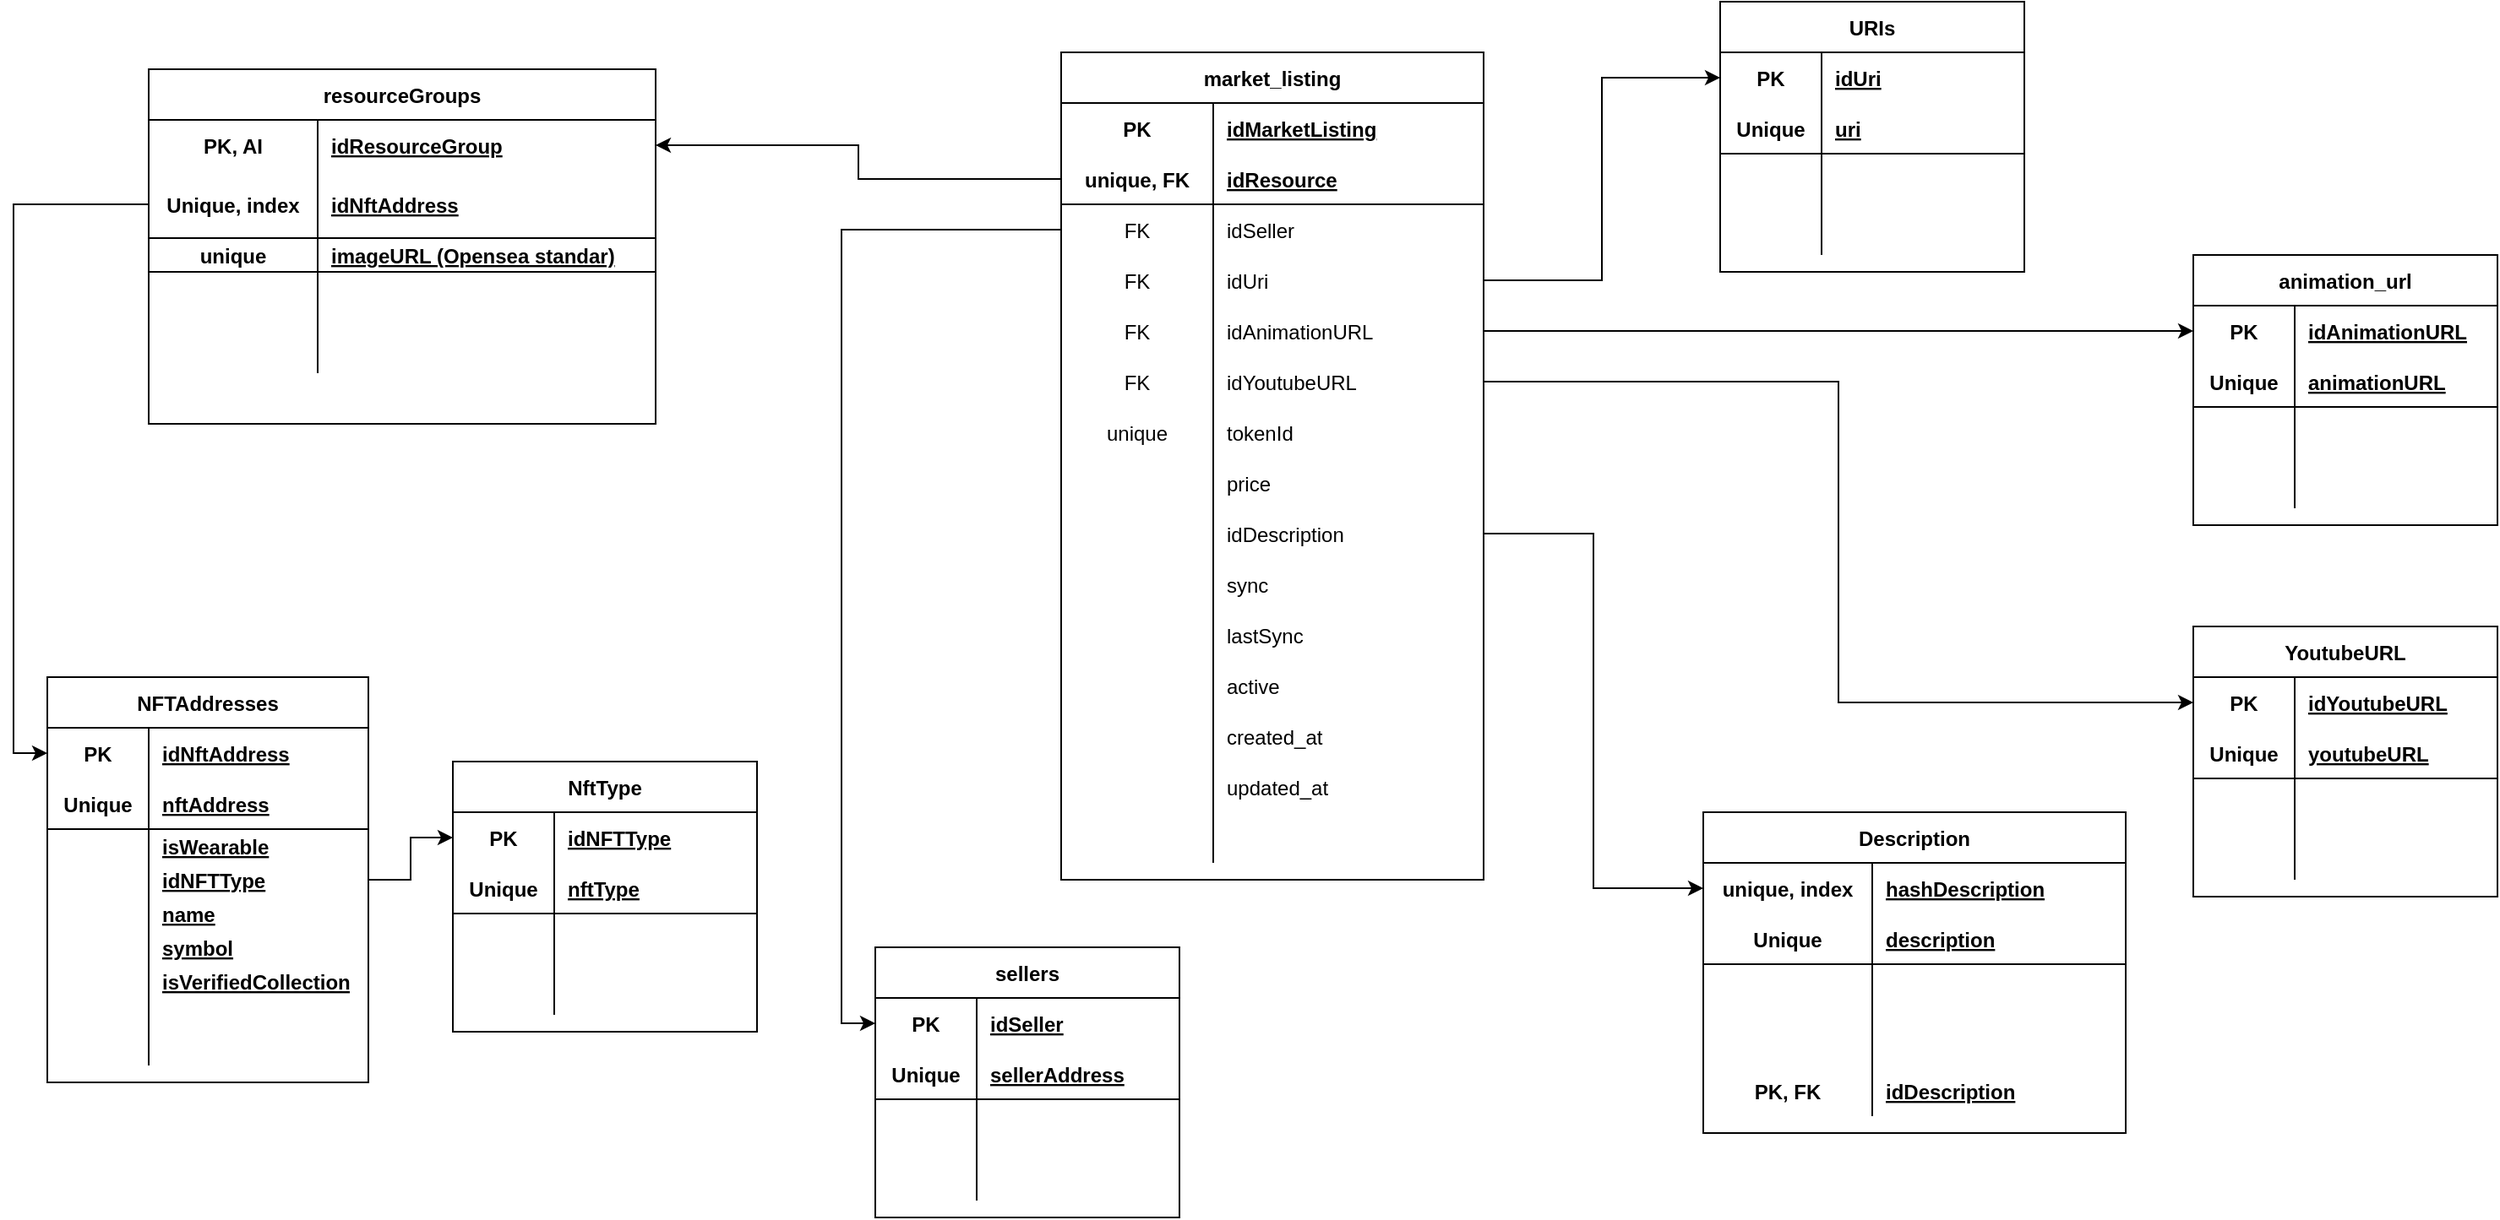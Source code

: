 <mxfile version="20.5.1" type="google"><diagram id="ZEPQtuTXjvPNLxePwJ56" name="Página-1"><mxGraphModel grid="1" page="1" gridSize="10" guides="1" tooltips="1" connect="1" arrows="1" fold="1" pageScale="1" pageWidth="850" pageHeight="1100" math="0" shadow="0"><root><mxCell id="0"/><mxCell id="1" parent="0"/><mxCell id="qHUwM_ANInPlZBCK5I0k-1" value="sellers" style="shape=table;startSize=30;container=1;collapsible=1;childLayout=tableLayout;fixedRows=1;rowLines=0;fontStyle=1;align=center;resizeLast=1;" vertex="1" parent="1"><mxGeometry x="140" y="510" width="180" height="160" as="geometry"/></mxCell><mxCell id="qHUwM_ANInPlZBCK5I0k-2" value="" style="shape=tableRow;horizontal=0;startSize=0;swimlaneHead=0;swimlaneBody=0;fillColor=none;collapsible=0;dropTarget=0;points=[[0,0.5],[1,0.5]];portConstraint=eastwest;top=0;left=0;right=0;bottom=0;" vertex="1" parent="qHUwM_ANInPlZBCK5I0k-1"><mxGeometry y="30" width="180" height="30" as="geometry"/></mxCell><mxCell id="qHUwM_ANInPlZBCK5I0k-3" value="PK" style="shape=partialRectangle;connectable=0;fillColor=none;top=0;left=0;bottom=0;right=0;fontStyle=1;overflow=hidden;" vertex="1" parent="qHUwM_ANInPlZBCK5I0k-2"><mxGeometry width="60" height="30" as="geometry"><mxRectangle width="60" height="30" as="alternateBounds"/></mxGeometry></mxCell><mxCell id="qHUwM_ANInPlZBCK5I0k-4" value="idSeller" style="shape=partialRectangle;connectable=0;fillColor=none;top=0;left=0;bottom=0;right=0;align=left;spacingLeft=6;fontStyle=5;overflow=hidden;" vertex="1" parent="qHUwM_ANInPlZBCK5I0k-2"><mxGeometry x="60" width="120" height="30" as="geometry"><mxRectangle width="120" height="30" as="alternateBounds"/></mxGeometry></mxCell><mxCell id="qHUwM_ANInPlZBCK5I0k-5" value="" style="shape=tableRow;horizontal=0;startSize=0;swimlaneHead=0;swimlaneBody=0;fillColor=none;collapsible=0;dropTarget=0;points=[[0,0.5],[1,0.5]];portConstraint=eastwest;top=0;left=0;right=0;bottom=1;" vertex="1" parent="qHUwM_ANInPlZBCK5I0k-1"><mxGeometry y="60" width="180" height="30" as="geometry"/></mxCell><mxCell id="qHUwM_ANInPlZBCK5I0k-6" value="Unique" style="shape=partialRectangle;connectable=0;fillColor=none;top=0;left=0;bottom=0;right=0;fontStyle=1;overflow=hidden;" vertex="1" parent="qHUwM_ANInPlZBCK5I0k-5"><mxGeometry width="60" height="30" as="geometry"><mxRectangle width="60" height="30" as="alternateBounds"/></mxGeometry></mxCell><mxCell id="qHUwM_ANInPlZBCK5I0k-7" value="sellerAddress" style="shape=partialRectangle;connectable=0;fillColor=none;top=0;left=0;bottom=0;right=0;align=left;spacingLeft=6;fontStyle=5;overflow=hidden;" vertex="1" parent="qHUwM_ANInPlZBCK5I0k-5"><mxGeometry x="60" width="120" height="30" as="geometry"><mxRectangle width="120" height="30" as="alternateBounds"/></mxGeometry></mxCell><mxCell id="qHUwM_ANInPlZBCK5I0k-8" value="" style="shape=tableRow;horizontal=0;startSize=0;swimlaneHead=0;swimlaneBody=0;fillColor=none;collapsible=0;dropTarget=0;points=[[0,0.5],[1,0.5]];portConstraint=eastwest;top=0;left=0;right=0;bottom=0;" vertex="1" parent="qHUwM_ANInPlZBCK5I0k-1"><mxGeometry y="90" width="180" height="30" as="geometry"/></mxCell><mxCell id="qHUwM_ANInPlZBCK5I0k-9" value="" style="shape=partialRectangle;connectable=0;fillColor=none;top=0;left=0;bottom=0;right=0;editable=1;overflow=hidden;" vertex="1" parent="qHUwM_ANInPlZBCK5I0k-8"><mxGeometry width="60" height="30" as="geometry"><mxRectangle width="60" height="30" as="alternateBounds"/></mxGeometry></mxCell><mxCell id="qHUwM_ANInPlZBCK5I0k-10" value="" style="shape=partialRectangle;connectable=0;fillColor=none;top=0;left=0;bottom=0;right=0;align=left;spacingLeft=6;overflow=hidden;" vertex="1" parent="qHUwM_ANInPlZBCK5I0k-8"><mxGeometry x="60" width="120" height="30" as="geometry"><mxRectangle width="120" height="30" as="alternateBounds"/></mxGeometry></mxCell><mxCell id="qHUwM_ANInPlZBCK5I0k-11" value="" style="shape=tableRow;horizontal=0;startSize=0;swimlaneHead=0;swimlaneBody=0;fillColor=none;collapsible=0;dropTarget=0;points=[[0,0.5],[1,0.5]];portConstraint=eastwest;top=0;left=0;right=0;bottom=0;" vertex="1" parent="qHUwM_ANInPlZBCK5I0k-1"><mxGeometry y="120" width="180" height="30" as="geometry"/></mxCell><mxCell id="qHUwM_ANInPlZBCK5I0k-12" value="" style="shape=partialRectangle;connectable=0;fillColor=none;top=0;left=0;bottom=0;right=0;editable=1;overflow=hidden;" vertex="1" parent="qHUwM_ANInPlZBCK5I0k-11"><mxGeometry width="60" height="30" as="geometry"><mxRectangle width="60" height="30" as="alternateBounds"/></mxGeometry></mxCell><mxCell id="qHUwM_ANInPlZBCK5I0k-13" value="" style="shape=partialRectangle;connectable=0;fillColor=none;top=0;left=0;bottom=0;right=0;align=left;spacingLeft=6;overflow=hidden;" vertex="1" parent="qHUwM_ANInPlZBCK5I0k-11"><mxGeometry x="60" width="120" height="30" as="geometry"><mxRectangle width="120" height="30" as="alternateBounds"/></mxGeometry></mxCell><mxCell id="qHUwM_ANInPlZBCK5I0k-14" value="URIs" style="shape=table;startSize=30;container=1;collapsible=1;childLayout=tableLayout;fixedRows=1;rowLines=0;fontStyle=1;align=center;resizeLast=1;" vertex="1" parent="1"><mxGeometry x="640" y="-50" width="180" height="160" as="geometry"/></mxCell><mxCell id="qHUwM_ANInPlZBCK5I0k-15" value="" style="shape=tableRow;horizontal=0;startSize=0;swimlaneHead=0;swimlaneBody=0;fillColor=none;collapsible=0;dropTarget=0;points=[[0,0.5],[1,0.5]];portConstraint=eastwest;top=0;left=0;right=0;bottom=0;" vertex="1" parent="qHUwM_ANInPlZBCK5I0k-14"><mxGeometry y="30" width="180" height="30" as="geometry"/></mxCell><mxCell id="qHUwM_ANInPlZBCK5I0k-16" value="PK" style="shape=partialRectangle;connectable=0;fillColor=none;top=0;left=0;bottom=0;right=0;fontStyle=1;overflow=hidden;" vertex="1" parent="qHUwM_ANInPlZBCK5I0k-15"><mxGeometry width="60" height="30" as="geometry"><mxRectangle width="60" height="30" as="alternateBounds"/></mxGeometry></mxCell><mxCell id="qHUwM_ANInPlZBCK5I0k-17" value="idUri" style="shape=partialRectangle;connectable=0;fillColor=none;top=0;left=0;bottom=0;right=0;align=left;spacingLeft=6;fontStyle=5;overflow=hidden;" vertex="1" parent="qHUwM_ANInPlZBCK5I0k-15"><mxGeometry x="60" width="120" height="30" as="geometry"><mxRectangle width="120" height="30" as="alternateBounds"/></mxGeometry></mxCell><mxCell id="qHUwM_ANInPlZBCK5I0k-18" value="" style="shape=tableRow;horizontal=0;startSize=0;swimlaneHead=0;swimlaneBody=0;fillColor=none;collapsible=0;dropTarget=0;points=[[0,0.5],[1,0.5]];portConstraint=eastwest;top=0;left=0;right=0;bottom=1;" vertex="1" parent="qHUwM_ANInPlZBCK5I0k-14"><mxGeometry y="60" width="180" height="30" as="geometry"/></mxCell><mxCell id="qHUwM_ANInPlZBCK5I0k-19" value="Unique" style="shape=partialRectangle;connectable=0;fillColor=none;top=0;left=0;bottom=0;right=0;fontStyle=1;overflow=hidden;" vertex="1" parent="qHUwM_ANInPlZBCK5I0k-18"><mxGeometry width="60" height="30" as="geometry"><mxRectangle width="60" height="30" as="alternateBounds"/></mxGeometry></mxCell><mxCell id="qHUwM_ANInPlZBCK5I0k-20" value="uri" style="shape=partialRectangle;connectable=0;fillColor=none;top=0;left=0;bottom=0;right=0;align=left;spacingLeft=6;fontStyle=5;overflow=hidden;" vertex="1" parent="qHUwM_ANInPlZBCK5I0k-18"><mxGeometry x="60" width="120" height="30" as="geometry"><mxRectangle width="120" height="30" as="alternateBounds"/></mxGeometry></mxCell><mxCell id="qHUwM_ANInPlZBCK5I0k-21" value="" style="shape=tableRow;horizontal=0;startSize=0;swimlaneHead=0;swimlaneBody=0;fillColor=none;collapsible=0;dropTarget=0;points=[[0,0.5],[1,0.5]];portConstraint=eastwest;top=0;left=0;right=0;bottom=0;" vertex="1" parent="qHUwM_ANInPlZBCK5I0k-14"><mxGeometry y="90" width="180" height="30" as="geometry"/></mxCell><mxCell id="qHUwM_ANInPlZBCK5I0k-22" value="" style="shape=partialRectangle;connectable=0;fillColor=none;top=0;left=0;bottom=0;right=0;editable=1;overflow=hidden;" vertex="1" parent="qHUwM_ANInPlZBCK5I0k-21"><mxGeometry width="60" height="30" as="geometry"><mxRectangle width="60" height="30" as="alternateBounds"/></mxGeometry></mxCell><mxCell id="qHUwM_ANInPlZBCK5I0k-23" value="" style="shape=partialRectangle;connectable=0;fillColor=none;top=0;left=0;bottom=0;right=0;align=left;spacingLeft=6;overflow=hidden;" vertex="1" parent="qHUwM_ANInPlZBCK5I0k-21"><mxGeometry x="60" width="120" height="30" as="geometry"><mxRectangle width="120" height="30" as="alternateBounds"/></mxGeometry></mxCell><mxCell id="qHUwM_ANInPlZBCK5I0k-24" value="" style="shape=tableRow;horizontal=0;startSize=0;swimlaneHead=0;swimlaneBody=0;fillColor=none;collapsible=0;dropTarget=0;points=[[0,0.5],[1,0.5]];portConstraint=eastwest;top=0;left=0;right=0;bottom=0;" vertex="1" parent="qHUwM_ANInPlZBCK5I0k-14"><mxGeometry y="120" width="180" height="30" as="geometry"/></mxCell><mxCell id="qHUwM_ANInPlZBCK5I0k-25" value="" style="shape=partialRectangle;connectable=0;fillColor=none;top=0;left=0;bottom=0;right=0;editable=1;overflow=hidden;" vertex="1" parent="qHUwM_ANInPlZBCK5I0k-24"><mxGeometry width="60" height="30" as="geometry"><mxRectangle width="60" height="30" as="alternateBounds"/></mxGeometry></mxCell><mxCell id="qHUwM_ANInPlZBCK5I0k-26" value="" style="shape=partialRectangle;connectable=0;fillColor=none;top=0;left=0;bottom=0;right=0;align=left;spacingLeft=6;overflow=hidden;" vertex="1" parent="qHUwM_ANInPlZBCK5I0k-24"><mxGeometry x="60" width="120" height="30" as="geometry"><mxRectangle width="120" height="30" as="alternateBounds"/></mxGeometry></mxCell><mxCell id="qHUwM_ANInPlZBCK5I0k-27" value="animation_url" style="shape=table;startSize=30;container=1;collapsible=1;childLayout=tableLayout;fixedRows=1;rowLines=0;fontStyle=1;align=center;resizeLast=1;" vertex="1" parent="1"><mxGeometry x="920" y="100" width="180" height="160" as="geometry"/></mxCell><mxCell id="qHUwM_ANInPlZBCK5I0k-28" value="" style="shape=tableRow;horizontal=0;startSize=0;swimlaneHead=0;swimlaneBody=0;fillColor=none;collapsible=0;dropTarget=0;points=[[0,0.5],[1,0.5]];portConstraint=eastwest;top=0;left=0;right=0;bottom=0;" vertex="1" parent="qHUwM_ANInPlZBCK5I0k-27"><mxGeometry y="30" width="180" height="30" as="geometry"/></mxCell><mxCell id="qHUwM_ANInPlZBCK5I0k-29" value="PK" style="shape=partialRectangle;connectable=0;fillColor=none;top=0;left=0;bottom=0;right=0;fontStyle=1;overflow=hidden;" vertex="1" parent="qHUwM_ANInPlZBCK5I0k-28"><mxGeometry width="60" height="30" as="geometry"><mxRectangle width="60" height="30" as="alternateBounds"/></mxGeometry></mxCell><mxCell id="qHUwM_ANInPlZBCK5I0k-30" value="idAnimationURL" style="shape=partialRectangle;connectable=0;fillColor=none;top=0;left=0;bottom=0;right=0;align=left;spacingLeft=6;fontStyle=5;overflow=hidden;" vertex="1" parent="qHUwM_ANInPlZBCK5I0k-28"><mxGeometry x="60" width="120" height="30" as="geometry"><mxRectangle width="120" height="30" as="alternateBounds"/></mxGeometry></mxCell><mxCell id="qHUwM_ANInPlZBCK5I0k-31" value="" style="shape=tableRow;horizontal=0;startSize=0;swimlaneHead=0;swimlaneBody=0;fillColor=none;collapsible=0;dropTarget=0;points=[[0,0.5],[1,0.5]];portConstraint=eastwest;top=0;left=0;right=0;bottom=1;" vertex="1" parent="qHUwM_ANInPlZBCK5I0k-27"><mxGeometry y="60" width="180" height="30" as="geometry"/></mxCell><mxCell id="qHUwM_ANInPlZBCK5I0k-32" value="Unique" style="shape=partialRectangle;connectable=0;fillColor=none;top=0;left=0;bottom=0;right=0;fontStyle=1;overflow=hidden;" vertex="1" parent="qHUwM_ANInPlZBCK5I0k-31"><mxGeometry width="60" height="30" as="geometry"><mxRectangle width="60" height="30" as="alternateBounds"/></mxGeometry></mxCell><mxCell id="qHUwM_ANInPlZBCK5I0k-33" value="animationURL" style="shape=partialRectangle;connectable=0;fillColor=none;top=0;left=0;bottom=0;right=0;align=left;spacingLeft=6;fontStyle=5;overflow=hidden;" vertex="1" parent="qHUwM_ANInPlZBCK5I0k-31"><mxGeometry x="60" width="120" height="30" as="geometry"><mxRectangle width="120" height="30" as="alternateBounds"/></mxGeometry></mxCell><mxCell id="qHUwM_ANInPlZBCK5I0k-34" value="" style="shape=tableRow;horizontal=0;startSize=0;swimlaneHead=0;swimlaneBody=0;fillColor=none;collapsible=0;dropTarget=0;points=[[0,0.5],[1,0.5]];portConstraint=eastwest;top=0;left=0;right=0;bottom=0;" vertex="1" parent="qHUwM_ANInPlZBCK5I0k-27"><mxGeometry y="90" width="180" height="30" as="geometry"/></mxCell><mxCell id="qHUwM_ANInPlZBCK5I0k-35" value="" style="shape=partialRectangle;connectable=0;fillColor=none;top=0;left=0;bottom=0;right=0;editable=1;overflow=hidden;" vertex="1" parent="qHUwM_ANInPlZBCK5I0k-34"><mxGeometry width="60" height="30" as="geometry"><mxRectangle width="60" height="30" as="alternateBounds"/></mxGeometry></mxCell><mxCell id="qHUwM_ANInPlZBCK5I0k-36" value="" style="shape=partialRectangle;connectable=0;fillColor=none;top=0;left=0;bottom=0;right=0;align=left;spacingLeft=6;overflow=hidden;" vertex="1" parent="qHUwM_ANInPlZBCK5I0k-34"><mxGeometry x="60" width="120" height="30" as="geometry"><mxRectangle width="120" height="30" as="alternateBounds"/></mxGeometry></mxCell><mxCell id="qHUwM_ANInPlZBCK5I0k-37" value="" style="shape=tableRow;horizontal=0;startSize=0;swimlaneHead=0;swimlaneBody=0;fillColor=none;collapsible=0;dropTarget=0;points=[[0,0.5],[1,0.5]];portConstraint=eastwest;top=0;left=0;right=0;bottom=0;" vertex="1" parent="qHUwM_ANInPlZBCK5I0k-27"><mxGeometry y="120" width="180" height="30" as="geometry"/></mxCell><mxCell id="qHUwM_ANInPlZBCK5I0k-38" value="" style="shape=partialRectangle;connectable=0;fillColor=none;top=0;left=0;bottom=0;right=0;editable=1;overflow=hidden;" vertex="1" parent="qHUwM_ANInPlZBCK5I0k-37"><mxGeometry width="60" height="30" as="geometry"><mxRectangle width="60" height="30" as="alternateBounds"/></mxGeometry></mxCell><mxCell id="qHUwM_ANInPlZBCK5I0k-39" value="" style="shape=partialRectangle;connectable=0;fillColor=none;top=0;left=0;bottom=0;right=0;align=left;spacingLeft=6;overflow=hidden;" vertex="1" parent="qHUwM_ANInPlZBCK5I0k-37"><mxGeometry x="60" width="120" height="30" as="geometry"><mxRectangle width="120" height="30" as="alternateBounds"/></mxGeometry></mxCell><mxCell id="qHUwM_ANInPlZBCK5I0k-40" value="resourceGroups" style="shape=table;startSize=30;container=1;collapsible=1;childLayout=tableLayout;fixedRows=1;rowLines=0;fontStyle=1;align=center;resizeLast=1;" vertex="1" parent="1"><mxGeometry x="-290" y="-10" width="300" height="210" as="geometry"/></mxCell><mxCell id="qHUwM_ANInPlZBCK5I0k-41" value="" style="shape=tableRow;horizontal=0;startSize=0;swimlaneHead=0;swimlaneBody=0;fillColor=none;collapsible=0;dropTarget=0;points=[[0,0.5],[1,0.5]];portConstraint=eastwest;top=0;left=0;right=0;bottom=0;" vertex="1" parent="qHUwM_ANInPlZBCK5I0k-40"><mxGeometry y="30" width="300" height="30" as="geometry"/></mxCell><mxCell id="qHUwM_ANInPlZBCK5I0k-42" value="PK, AI" style="shape=partialRectangle;connectable=0;fillColor=none;top=0;left=0;bottom=0;right=0;fontStyle=1;overflow=hidden;" vertex="1" parent="qHUwM_ANInPlZBCK5I0k-41"><mxGeometry width="100" height="30" as="geometry"><mxRectangle width="100" height="30" as="alternateBounds"/></mxGeometry></mxCell><mxCell id="qHUwM_ANInPlZBCK5I0k-43" value="idResourceGroup" style="shape=partialRectangle;connectable=0;fillColor=none;top=0;left=0;bottom=0;right=0;align=left;spacingLeft=6;fontStyle=5;overflow=hidden;" vertex="1" parent="qHUwM_ANInPlZBCK5I0k-41"><mxGeometry x="100" width="200" height="30" as="geometry"><mxRectangle width="200" height="30" as="alternateBounds"/></mxGeometry></mxCell><mxCell id="qHUwM_ANInPlZBCK5I0k-44" value="" style="shape=tableRow;horizontal=0;startSize=0;swimlaneHead=0;swimlaneBody=0;fillColor=none;collapsible=0;dropTarget=0;points=[[0,0.5],[1,0.5]];portConstraint=eastwest;top=0;left=0;right=0;bottom=1;" vertex="1" parent="qHUwM_ANInPlZBCK5I0k-40"><mxGeometry y="60" width="300" height="40" as="geometry"/></mxCell><mxCell id="qHUwM_ANInPlZBCK5I0k-45" value="Unique, index" style="shape=partialRectangle;connectable=0;fillColor=none;top=0;left=0;bottom=0;right=0;fontStyle=1;overflow=hidden;" vertex="1" parent="qHUwM_ANInPlZBCK5I0k-44"><mxGeometry width="100" height="40" as="geometry"><mxRectangle width="100" height="40" as="alternateBounds"/></mxGeometry></mxCell><mxCell id="qHUwM_ANInPlZBCK5I0k-46" value="idNftAddress" style="shape=partialRectangle;connectable=0;fillColor=none;top=0;left=0;bottom=0;right=0;align=left;spacingLeft=6;fontStyle=5;overflow=hidden;" vertex="1" parent="qHUwM_ANInPlZBCK5I0k-44"><mxGeometry x="100" width="200" height="40" as="geometry"><mxRectangle width="200" height="40" as="alternateBounds"/></mxGeometry></mxCell><mxCell id="qHUwM_ANInPlZBCK5I0k-56" value="" style="shape=tableRow;horizontal=0;startSize=0;swimlaneHead=0;swimlaneBody=0;fillColor=none;collapsible=0;dropTarget=0;points=[[0,0.5],[1,0.5]];portConstraint=eastwest;top=0;left=0;right=0;bottom=1;" vertex="1" parent="qHUwM_ANInPlZBCK5I0k-40"><mxGeometry y="100" width="300" height="20" as="geometry"/></mxCell><mxCell id="qHUwM_ANInPlZBCK5I0k-57" value="unique" style="shape=partialRectangle;connectable=0;fillColor=none;top=0;left=0;bottom=0;right=0;fontStyle=1;overflow=hidden;" vertex="1" parent="qHUwM_ANInPlZBCK5I0k-56"><mxGeometry width="100" height="20" as="geometry"><mxRectangle width="100" height="20" as="alternateBounds"/></mxGeometry></mxCell><mxCell id="qHUwM_ANInPlZBCK5I0k-58" value="imageURL (Opensea standar)" style="shape=partialRectangle;connectable=0;fillColor=none;top=0;left=0;bottom=0;right=0;align=left;spacingLeft=6;fontStyle=5;overflow=hidden;" vertex="1" parent="qHUwM_ANInPlZBCK5I0k-56"><mxGeometry x="100" width="200" height="20" as="geometry"><mxRectangle width="200" height="20" as="alternateBounds"/></mxGeometry></mxCell><mxCell id="qHUwM_ANInPlZBCK5I0k-47" value="" style="shape=tableRow;horizontal=0;startSize=0;swimlaneHead=0;swimlaneBody=0;fillColor=none;collapsible=0;dropTarget=0;points=[[0,0.5],[1,0.5]];portConstraint=eastwest;top=0;left=0;right=0;bottom=0;" vertex="1" parent="qHUwM_ANInPlZBCK5I0k-40"><mxGeometry y="120" width="300" height="30" as="geometry"/></mxCell><mxCell id="qHUwM_ANInPlZBCK5I0k-48" value="" style="shape=partialRectangle;connectable=0;fillColor=none;top=0;left=0;bottom=0;right=0;editable=1;overflow=hidden;" vertex="1" parent="qHUwM_ANInPlZBCK5I0k-47"><mxGeometry width="100" height="30" as="geometry"><mxRectangle width="100" height="30" as="alternateBounds"/></mxGeometry></mxCell><mxCell id="qHUwM_ANInPlZBCK5I0k-49" value="" style="shape=partialRectangle;connectable=0;fillColor=none;top=0;left=0;bottom=0;right=0;align=left;spacingLeft=6;overflow=hidden;" vertex="1" parent="qHUwM_ANInPlZBCK5I0k-47"><mxGeometry x="100" width="200" height="30" as="geometry"><mxRectangle width="200" height="30" as="alternateBounds"/></mxGeometry></mxCell><mxCell id="qHUwM_ANInPlZBCK5I0k-50" value="" style="shape=tableRow;horizontal=0;startSize=0;swimlaneHead=0;swimlaneBody=0;fillColor=none;collapsible=0;dropTarget=0;points=[[0,0.5],[1,0.5]];portConstraint=eastwest;top=0;left=0;right=0;bottom=0;" vertex="1" parent="qHUwM_ANInPlZBCK5I0k-40"><mxGeometry y="150" width="300" height="30" as="geometry"/></mxCell><mxCell id="qHUwM_ANInPlZBCK5I0k-51" value="" style="shape=partialRectangle;connectable=0;fillColor=none;top=0;left=0;bottom=0;right=0;editable=1;overflow=hidden;" vertex="1" parent="qHUwM_ANInPlZBCK5I0k-50"><mxGeometry width="100" height="30" as="geometry"><mxRectangle width="100" height="30" as="alternateBounds"/></mxGeometry></mxCell><mxCell id="qHUwM_ANInPlZBCK5I0k-52" value="" style="shape=partialRectangle;connectable=0;fillColor=none;top=0;left=0;bottom=0;right=0;align=left;spacingLeft=6;overflow=hidden;" vertex="1" parent="qHUwM_ANInPlZBCK5I0k-50"><mxGeometry x="100" width="200" height="30" as="geometry"><mxRectangle width="200" height="30" as="alternateBounds"/></mxGeometry></mxCell><mxCell id="qHUwM_ANInPlZBCK5I0k-65" value="market_listing" style="shape=table;startSize=30;container=1;collapsible=1;childLayout=tableLayout;fixedRows=1;rowLines=0;fontStyle=1;align=center;resizeLast=1;" vertex="1" parent="1"><mxGeometry x="250" y="-20" width="250" height="490" as="geometry"/></mxCell><mxCell id="qHUwM_ANInPlZBCK5I0k-66" value="" style="shape=tableRow;horizontal=0;startSize=0;swimlaneHead=0;swimlaneBody=0;fillColor=none;collapsible=0;dropTarget=0;points=[[0,0.5],[1,0.5]];portConstraint=eastwest;top=0;left=0;right=0;bottom=0;" vertex="1" parent="qHUwM_ANInPlZBCK5I0k-65"><mxGeometry y="30" width="250" height="30" as="geometry"/></mxCell><mxCell id="qHUwM_ANInPlZBCK5I0k-67" value="PK" style="shape=partialRectangle;connectable=0;fillColor=none;top=0;left=0;bottom=0;right=0;fontStyle=1;overflow=hidden;" vertex="1" parent="qHUwM_ANInPlZBCK5I0k-66"><mxGeometry width="90" height="30" as="geometry"><mxRectangle width="90" height="30" as="alternateBounds"/></mxGeometry></mxCell><mxCell id="qHUwM_ANInPlZBCK5I0k-68" value="idMarketListing" style="shape=partialRectangle;connectable=0;fillColor=none;top=0;left=0;bottom=0;right=0;align=left;spacingLeft=6;fontStyle=5;overflow=hidden;" vertex="1" parent="qHUwM_ANInPlZBCK5I0k-66"><mxGeometry x="90" width="160" height="30" as="geometry"><mxRectangle width="160" height="30" as="alternateBounds"/></mxGeometry></mxCell><mxCell id="qHUwM_ANInPlZBCK5I0k-69" value="" style="shape=tableRow;horizontal=0;startSize=0;swimlaneHead=0;swimlaneBody=0;fillColor=none;collapsible=0;dropTarget=0;points=[[0,0.5],[1,0.5]];portConstraint=eastwest;top=0;left=0;right=0;bottom=1;" vertex="1" parent="qHUwM_ANInPlZBCK5I0k-65"><mxGeometry y="60" width="250" height="30" as="geometry"/></mxCell><mxCell id="qHUwM_ANInPlZBCK5I0k-70" value="unique, FK" style="shape=partialRectangle;connectable=0;fillColor=none;top=0;left=0;bottom=0;right=0;fontStyle=1;overflow=hidden;" vertex="1" parent="qHUwM_ANInPlZBCK5I0k-69"><mxGeometry width="90" height="30" as="geometry"><mxRectangle width="90" height="30" as="alternateBounds"/></mxGeometry></mxCell><mxCell id="qHUwM_ANInPlZBCK5I0k-71" value="idResource" style="shape=partialRectangle;connectable=0;fillColor=none;top=0;left=0;bottom=0;right=0;align=left;spacingLeft=6;fontStyle=5;overflow=hidden;" vertex="1" parent="qHUwM_ANInPlZBCK5I0k-69"><mxGeometry x="90" width="160" height="30" as="geometry"><mxRectangle width="160" height="30" as="alternateBounds"/></mxGeometry></mxCell><mxCell id="qHUwM_ANInPlZBCK5I0k-72" value="" style="shape=tableRow;horizontal=0;startSize=0;swimlaneHead=0;swimlaneBody=0;fillColor=none;collapsible=0;dropTarget=0;points=[[0,0.5],[1,0.5]];portConstraint=eastwest;top=0;left=0;right=0;bottom=0;" vertex="1" parent="qHUwM_ANInPlZBCK5I0k-65"><mxGeometry y="90" width="250" height="30" as="geometry"/></mxCell><mxCell id="qHUwM_ANInPlZBCK5I0k-73" value="FK" style="shape=partialRectangle;connectable=0;fillColor=none;top=0;left=0;bottom=0;right=0;editable=1;overflow=hidden;" vertex="1" parent="qHUwM_ANInPlZBCK5I0k-72"><mxGeometry width="90" height="30" as="geometry"><mxRectangle width="90" height="30" as="alternateBounds"/></mxGeometry></mxCell><mxCell id="qHUwM_ANInPlZBCK5I0k-74" value="idSeller" style="shape=partialRectangle;connectable=0;fillColor=none;top=0;left=0;bottom=0;right=0;align=left;spacingLeft=6;overflow=hidden;" vertex="1" parent="qHUwM_ANInPlZBCK5I0k-72"><mxGeometry x="90" width="160" height="30" as="geometry"><mxRectangle width="160" height="30" as="alternateBounds"/></mxGeometry></mxCell><mxCell id="qHUwM_ANInPlZBCK5I0k-75" value="" style="shape=tableRow;horizontal=0;startSize=0;swimlaneHead=0;swimlaneBody=0;fillColor=none;collapsible=0;dropTarget=0;points=[[0,0.5],[1,0.5]];portConstraint=eastwest;top=0;left=0;right=0;bottom=0;" vertex="1" parent="qHUwM_ANInPlZBCK5I0k-65"><mxGeometry y="120" width="250" height="30" as="geometry"/></mxCell><mxCell id="qHUwM_ANInPlZBCK5I0k-76" value="FK" style="shape=partialRectangle;connectable=0;fillColor=none;top=0;left=0;bottom=0;right=0;editable=1;overflow=hidden;" vertex="1" parent="qHUwM_ANInPlZBCK5I0k-75"><mxGeometry width="90" height="30" as="geometry"><mxRectangle width="90" height="30" as="alternateBounds"/></mxGeometry></mxCell><mxCell id="qHUwM_ANInPlZBCK5I0k-77" value="idUri" style="shape=partialRectangle;connectable=0;fillColor=none;top=0;left=0;bottom=0;right=0;align=left;spacingLeft=6;overflow=hidden;" vertex="1" parent="qHUwM_ANInPlZBCK5I0k-75"><mxGeometry x="90" width="160" height="30" as="geometry"><mxRectangle width="160" height="30" as="alternateBounds"/></mxGeometry></mxCell><mxCell id="qHUwM_ANInPlZBCK5I0k-78" value="" style="shape=tableRow;horizontal=0;startSize=0;swimlaneHead=0;swimlaneBody=0;fillColor=none;collapsible=0;dropTarget=0;points=[[0,0.5],[1,0.5]];portConstraint=eastwest;top=0;left=0;right=0;bottom=0;" vertex="1" parent="qHUwM_ANInPlZBCK5I0k-65"><mxGeometry y="150" width="250" height="30" as="geometry"/></mxCell><mxCell id="qHUwM_ANInPlZBCK5I0k-79" value="FK" style="shape=partialRectangle;connectable=0;fillColor=none;top=0;left=0;bottom=0;right=0;editable=1;overflow=hidden;" vertex="1" parent="qHUwM_ANInPlZBCK5I0k-78"><mxGeometry width="90" height="30" as="geometry"><mxRectangle width="90" height="30" as="alternateBounds"/></mxGeometry></mxCell><mxCell id="qHUwM_ANInPlZBCK5I0k-80" value="idAnimationURL" style="shape=partialRectangle;connectable=0;fillColor=none;top=0;left=0;bottom=0;right=0;align=left;spacingLeft=6;overflow=hidden;" vertex="1" parent="qHUwM_ANInPlZBCK5I0k-78"><mxGeometry x="90" width="160" height="30" as="geometry"><mxRectangle width="160" height="30" as="alternateBounds"/></mxGeometry></mxCell><mxCell id="qHUwM_ANInPlZBCK5I0k-142" value="" style="shape=tableRow;horizontal=0;startSize=0;swimlaneHead=0;swimlaneBody=0;fillColor=none;collapsible=0;dropTarget=0;points=[[0,0.5],[1,0.5]];portConstraint=eastwest;top=0;left=0;right=0;bottom=0;" vertex="1" parent="qHUwM_ANInPlZBCK5I0k-65"><mxGeometry y="180" width="250" height="30" as="geometry"/></mxCell><mxCell id="qHUwM_ANInPlZBCK5I0k-143" value="FK" style="shape=partialRectangle;connectable=0;fillColor=none;top=0;left=0;bottom=0;right=0;editable=1;overflow=hidden;" vertex="1" parent="qHUwM_ANInPlZBCK5I0k-142"><mxGeometry width="90" height="30" as="geometry"><mxRectangle width="90" height="30" as="alternateBounds"/></mxGeometry></mxCell><mxCell id="qHUwM_ANInPlZBCK5I0k-144" value="idYoutubeURL" style="shape=partialRectangle;connectable=0;fillColor=none;top=0;left=0;bottom=0;right=0;align=left;spacingLeft=6;overflow=hidden;" vertex="1" parent="qHUwM_ANInPlZBCK5I0k-142"><mxGeometry x="90" width="160" height="30" as="geometry"><mxRectangle width="160" height="30" as="alternateBounds"/></mxGeometry></mxCell><mxCell id="qHUwM_ANInPlZBCK5I0k-81" value="" style="shape=tableRow;horizontal=0;startSize=0;swimlaneHead=0;swimlaneBody=0;fillColor=none;collapsible=0;dropTarget=0;points=[[0,0.5],[1,0.5]];portConstraint=eastwest;top=0;left=0;right=0;bottom=0;" vertex="1" parent="qHUwM_ANInPlZBCK5I0k-65"><mxGeometry y="210" width="250" height="30" as="geometry"/></mxCell><mxCell id="qHUwM_ANInPlZBCK5I0k-82" value="unique" style="shape=partialRectangle;connectable=0;fillColor=none;top=0;left=0;bottom=0;right=0;editable=1;overflow=hidden;" vertex="1" parent="qHUwM_ANInPlZBCK5I0k-81"><mxGeometry width="90" height="30" as="geometry"><mxRectangle width="90" height="30" as="alternateBounds"/></mxGeometry></mxCell><mxCell id="qHUwM_ANInPlZBCK5I0k-83" value="tokenId" style="shape=partialRectangle;connectable=0;fillColor=none;top=0;left=0;bottom=0;right=0;align=left;spacingLeft=6;overflow=hidden;" vertex="1" parent="qHUwM_ANInPlZBCK5I0k-81"><mxGeometry x="90" width="160" height="30" as="geometry"><mxRectangle width="160" height="30" as="alternateBounds"/></mxGeometry></mxCell><mxCell id="qHUwM_ANInPlZBCK5I0k-84" value="" style="shape=tableRow;horizontal=0;startSize=0;swimlaneHead=0;swimlaneBody=0;fillColor=none;collapsible=0;dropTarget=0;points=[[0,0.5],[1,0.5]];portConstraint=eastwest;top=0;left=0;right=0;bottom=0;" vertex="1" parent="qHUwM_ANInPlZBCK5I0k-65"><mxGeometry y="240" width="250" height="30" as="geometry"/></mxCell><mxCell id="qHUwM_ANInPlZBCK5I0k-85" value="" style="shape=partialRectangle;connectable=0;fillColor=none;top=0;left=0;bottom=0;right=0;editable=1;overflow=hidden;" vertex="1" parent="qHUwM_ANInPlZBCK5I0k-84"><mxGeometry width="90" height="30" as="geometry"><mxRectangle width="90" height="30" as="alternateBounds"/></mxGeometry></mxCell><mxCell id="qHUwM_ANInPlZBCK5I0k-86" value="price" style="shape=partialRectangle;connectable=0;fillColor=none;top=0;left=0;bottom=0;right=0;align=left;spacingLeft=6;overflow=hidden;" vertex="1" parent="qHUwM_ANInPlZBCK5I0k-84"><mxGeometry x="90" width="160" height="30" as="geometry"><mxRectangle width="160" height="30" as="alternateBounds"/></mxGeometry></mxCell><mxCell id="qHUwM_ANInPlZBCK5I0k-87" value="" style="shape=tableRow;horizontal=0;startSize=0;swimlaneHead=0;swimlaneBody=0;fillColor=none;collapsible=0;dropTarget=0;points=[[0,0.5],[1,0.5]];portConstraint=eastwest;top=0;left=0;right=0;bottom=0;" vertex="1" parent="qHUwM_ANInPlZBCK5I0k-65"><mxGeometry y="270" width="250" height="30" as="geometry"/></mxCell><mxCell id="qHUwM_ANInPlZBCK5I0k-88" value="" style="shape=partialRectangle;connectable=0;fillColor=none;top=0;left=0;bottom=0;right=0;editable=1;overflow=hidden;" vertex="1" parent="qHUwM_ANInPlZBCK5I0k-87"><mxGeometry width="90" height="30" as="geometry"><mxRectangle width="90" height="30" as="alternateBounds"/></mxGeometry></mxCell><mxCell id="qHUwM_ANInPlZBCK5I0k-89" value="idDescription" style="shape=partialRectangle;connectable=0;fillColor=none;top=0;left=0;bottom=0;right=0;align=left;spacingLeft=6;overflow=hidden;" vertex="1" parent="qHUwM_ANInPlZBCK5I0k-87"><mxGeometry x="90" width="160" height="30" as="geometry"><mxRectangle width="160" height="30" as="alternateBounds"/></mxGeometry></mxCell><mxCell id="qHUwM_ANInPlZBCK5I0k-114" value="" style="shape=tableRow;horizontal=0;startSize=0;swimlaneHead=0;swimlaneBody=0;fillColor=none;collapsible=0;dropTarget=0;points=[[0,0.5],[1,0.5]];portConstraint=eastwest;top=0;left=0;right=0;bottom=0;" vertex="1" parent="qHUwM_ANInPlZBCK5I0k-65"><mxGeometry y="300" width="250" height="30" as="geometry"/></mxCell><mxCell id="qHUwM_ANInPlZBCK5I0k-115" value="" style="shape=partialRectangle;connectable=0;fillColor=none;top=0;left=0;bottom=0;right=0;editable=1;overflow=hidden;" vertex="1" parent="qHUwM_ANInPlZBCK5I0k-114"><mxGeometry width="90" height="30" as="geometry"><mxRectangle width="90" height="30" as="alternateBounds"/></mxGeometry></mxCell><mxCell id="qHUwM_ANInPlZBCK5I0k-116" value="sync" style="shape=partialRectangle;connectable=0;fillColor=none;top=0;left=0;bottom=0;right=0;align=left;spacingLeft=6;overflow=hidden;" vertex="1" parent="qHUwM_ANInPlZBCK5I0k-114"><mxGeometry x="90" width="160" height="30" as="geometry"><mxRectangle width="160" height="30" as="alternateBounds"/></mxGeometry></mxCell><mxCell id="qHUwM_ANInPlZBCK5I0k-117" value="" style="shape=tableRow;horizontal=0;startSize=0;swimlaneHead=0;swimlaneBody=0;fillColor=none;collapsible=0;dropTarget=0;points=[[0,0.5],[1,0.5]];portConstraint=eastwest;top=0;left=0;right=0;bottom=0;" vertex="1" parent="qHUwM_ANInPlZBCK5I0k-65"><mxGeometry y="330" width="250" height="30" as="geometry"/></mxCell><mxCell id="qHUwM_ANInPlZBCK5I0k-118" value="" style="shape=partialRectangle;connectable=0;fillColor=none;top=0;left=0;bottom=0;right=0;editable=1;overflow=hidden;" vertex="1" parent="qHUwM_ANInPlZBCK5I0k-117"><mxGeometry width="90" height="30" as="geometry"><mxRectangle width="90" height="30" as="alternateBounds"/></mxGeometry></mxCell><mxCell id="qHUwM_ANInPlZBCK5I0k-119" value="lastSync" style="shape=partialRectangle;connectable=0;fillColor=none;top=0;left=0;bottom=0;right=0;align=left;spacingLeft=6;overflow=hidden;" vertex="1" parent="qHUwM_ANInPlZBCK5I0k-117"><mxGeometry x="90" width="160" height="30" as="geometry"><mxRectangle width="160" height="30" as="alternateBounds"/></mxGeometry></mxCell><mxCell id="qHUwM_ANInPlZBCK5I0k-120" value="" style="shape=tableRow;horizontal=0;startSize=0;swimlaneHead=0;swimlaneBody=0;fillColor=none;collapsible=0;dropTarget=0;points=[[0,0.5],[1,0.5]];portConstraint=eastwest;top=0;left=0;right=0;bottom=0;" vertex="1" parent="qHUwM_ANInPlZBCK5I0k-65"><mxGeometry y="360" width="250" height="30" as="geometry"/></mxCell><mxCell id="qHUwM_ANInPlZBCK5I0k-121" value="" style="shape=partialRectangle;connectable=0;fillColor=none;top=0;left=0;bottom=0;right=0;editable=1;overflow=hidden;" vertex="1" parent="qHUwM_ANInPlZBCK5I0k-120"><mxGeometry width="90" height="30" as="geometry"><mxRectangle width="90" height="30" as="alternateBounds"/></mxGeometry></mxCell><mxCell id="qHUwM_ANInPlZBCK5I0k-122" value="active" style="shape=partialRectangle;connectable=0;fillColor=none;top=0;left=0;bottom=0;right=0;align=left;spacingLeft=6;overflow=hidden;" vertex="1" parent="qHUwM_ANInPlZBCK5I0k-120"><mxGeometry x="90" width="160" height="30" as="geometry"><mxRectangle width="160" height="30" as="alternateBounds"/></mxGeometry></mxCell><mxCell id="qHUwM_ANInPlZBCK5I0k-123" value="" style="shape=tableRow;horizontal=0;startSize=0;swimlaneHead=0;swimlaneBody=0;fillColor=none;collapsible=0;dropTarget=0;points=[[0,0.5],[1,0.5]];portConstraint=eastwest;top=0;left=0;right=0;bottom=0;" vertex="1" parent="qHUwM_ANInPlZBCK5I0k-65"><mxGeometry y="390" width="250" height="30" as="geometry"/></mxCell><mxCell id="qHUwM_ANInPlZBCK5I0k-124" value="" style="shape=partialRectangle;connectable=0;fillColor=none;top=0;left=0;bottom=0;right=0;editable=1;overflow=hidden;" vertex="1" parent="qHUwM_ANInPlZBCK5I0k-123"><mxGeometry width="90" height="30" as="geometry"><mxRectangle width="90" height="30" as="alternateBounds"/></mxGeometry></mxCell><mxCell id="qHUwM_ANInPlZBCK5I0k-125" value="created_at" style="shape=partialRectangle;connectable=0;fillColor=none;top=0;left=0;bottom=0;right=0;align=left;spacingLeft=6;overflow=hidden;" vertex="1" parent="qHUwM_ANInPlZBCK5I0k-123"><mxGeometry x="90" width="160" height="30" as="geometry"><mxRectangle width="160" height="30" as="alternateBounds"/></mxGeometry></mxCell><mxCell id="qHUwM_ANInPlZBCK5I0k-126" value="" style="shape=tableRow;horizontal=0;startSize=0;swimlaneHead=0;swimlaneBody=0;fillColor=none;collapsible=0;dropTarget=0;points=[[0,0.5],[1,0.5]];portConstraint=eastwest;top=0;left=0;right=0;bottom=0;" vertex="1" parent="qHUwM_ANInPlZBCK5I0k-65"><mxGeometry y="420" width="250" height="30" as="geometry"/></mxCell><mxCell id="qHUwM_ANInPlZBCK5I0k-127" value="" style="shape=partialRectangle;connectable=0;fillColor=none;top=0;left=0;bottom=0;right=0;editable=1;overflow=hidden;" vertex="1" parent="qHUwM_ANInPlZBCK5I0k-126"><mxGeometry width="90" height="30" as="geometry"><mxRectangle width="90" height="30" as="alternateBounds"/></mxGeometry></mxCell><mxCell id="qHUwM_ANInPlZBCK5I0k-128" value="updated_at" style="shape=partialRectangle;connectable=0;fillColor=none;top=0;left=0;bottom=0;right=0;align=left;spacingLeft=6;overflow=hidden;" vertex="1" parent="qHUwM_ANInPlZBCK5I0k-126"><mxGeometry x="90" width="160" height="30" as="geometry"><mxRectangle width="160" height="30" as="alternateBounds"/></mxGeometry></mxCell><mxCell id="qHUwM_ANInPlZBCK5I0k-129" value="" style="shape=tableRow;horizontal=0;startSize=0;swimlaneHead=0;swimlaneBody=0;fillColor=none;collapsible=0;dropTarget=0;points=[[0,0.5],[1,0.5]];portConstraint=eastwest;top=0;left=0;right=0;bottom=0;" vertex="1" parent="qHUwM_ANInPlZBCK5I0k-65"><mxGeometry y="450" width="250" height="30" as="geometry"/></mxCell><mxCell id="qHUwM_ANInPlZBCK5I0k-130" value="" style="shape=partialRectangle;connectable=0;fillColor=none;top=0;left=0;bottom=0;right=0;editable=1;overflow=hidden;" vertex="1" parent="qHUwM_ANInPlZBCK5I0k-129"><mxGeometry width="90" height="30" as="geometry"><mxRectangle width="90" height="30" as="alternateBounds"/></mxGeometry></mxCell><mxCell id="qHUwM_ANInPlZBCK5I0k-131" value="" style="shape=partialRectangle;connectable=0;fillColor=none;top=0;left=0;bottom=0;right=0;align=left;spacingLeft=6;overflow=hidden;" vertex="1" parent="qHUwM_ANInPlZBCK5I0k-129"><mxGeometry x="90" width="160" height="30" as="geometry"><mxRectangle width="160" height="30" as="alternateBounds"/></mxGeometry></mxCell><mxCell id="qHUwM_ANInPlZBCK5I0k-132" style="edgeStyle=orthogonalEdgeStyle;rounded=0;orthogonalLoop=1;jettySize=auto;html=1;exitX=0;exitY=0.5;exitDx=0;exitDy=0;entryX=1;entryY=0.5;entryDx=0;entryDy=0;" edge="1" parent="1" source="qHUwM_ANInPlZBCK5I0k-69" target="qHUwM_ANInPlZBCK5I0k-41"><mxGeometry relative="1" as="geometry"/></mxCell><mxCell id="qHUwM_ANInPlZBCK5I0k-133" style="edgeStyle=orthogonalEdgeStyle;rounded=0;orthogonalLoop=1;jettySize=auto;html=1;entryX=0;entryY=0.5;entryDx=0;entryDy=0;" edge="1" parent="1" source="qHUwM_ANInPlZBCK5I0k-72" target="qHUwM_ANInPlZBCK5I0k-2"><mxGeometry relative="1" as="geometry"/></mxCell><mxCell id="qHUwM_ANInPlZBCK5I0k-134" style="edgeStyle=orthogonalEdgeStyle;rounded=0;orthogonalLoop=1;jettySize=auto;html=1;exitX=1;exitY=0.5;exitDx=0;exitDy=0;entryX=0;entryY=0.5;entryDx=0;entryDy=0;" edge="1" parent="1" source="qHUwM_ANInPlZBCK5I0k-75" target="qHUwM_ANInPlZBCK5I0k-15"><mxGeometry relative="1" as="geometry"/></mxCell><mxCell id="qHUwM_ANInPlZBCK5I0k-135" style="edgeStyle=orthogonalEdgeStyle;rounded=0;orthogonalLoop=1;jettySize=auto;html=1;exitX=1;exitY=0.5;exitDx=0;exitDy=0;entryX=0;entryY=0.5;entryDx=0;entryDy=0;" edge="1" parent="1" source="qHUwM_ANInPlZBCK5I0k-78" target="qHUwM_ANInPlZBCK5I0k-28"><mxGeometry relative="1" as="geometry"/></mxCell><mxCell id="qHUwM_ANInPlZBCK5I0k-149" value="YoutubeURL" style="shape=table;startSize=30;container=1;collapsible=1;childLayout=tableLayout;fixedRows=1;rowLines=0;fontStyle=1;align=center;resizeLast=1;" vertex="1" parent="1"><mxGeometry x="920" y="320" width="180" height="160" as="geometry"/></mxCell><mxCell id="qHUwM_ANInPlZBCK5I0k-150" value="" style="shape=tableRow;horizontal=0;startSize=0;swimlaneHead=0;swimlaneBody=0;fillColor=none;collapsible=0;dropTarget=0;points=[[0,0.5],[1,0.5]];portConstraint=eastwest;top=0;left=0;right=0;bottom=0;" vertex="1" parent="qHUwM_ANInPlZBCK5I0k-149"><mxGeometry y="30" width="180" height="30" as="geometry"/></mxCell><mxCell id="qHUwM_ANInPlZBCK5I0k-151" value="PK" style="shape=partialRectangle;connectable=0;fillColor=none;top=0;left=0;bottom=0;right=0;fontStyle=1;overflow=hidden;" vertex="1" parent="qHUwM_ANInPlZBCK5I0k-150"><mxGeometry width="60" height="30" as="geometry"><mxRectangle width="60" height="30" as="alternateBounds"/></mxGeometry></mxCell><mxCell id="qHUwM_ANInPlZBCK5I0k-152" value="idYoutubeURL" style="shape=partialRectangle;connectable=0;fillColor=none;top=0;left=0;bottom=0;right=0;align=left;spacingLeft=6;fontStyle=5;overflow=hidden;" vertex="1" parent="qHUwM_ANInPlZBCK5I0k-150"><mxGeometry x="60" width="120" height="30" as="geometry"><mxRectangle width="120" height="30" as="alternateBounds"/></mxGeometry></mxCell><mxCell id="qHUwM_ANInPlZBCK5I0k-153" value="" style="shape=tableRow;horizontal=0;startSize=0;swimlaneHead=0;swimlaneBody=0;fillColor=none;collapsible=0;dropTarget=0;points=[[0,0.5],[1,0.5]];portConstraint=eastwest;top=0;left=0;right=0;bottom=1;" vertex="1" parent="qHUwM_ANInPlZBCK5I0k-149"><mxGeometry y="60" width="180" height="30" as="geometry"/></mxCell><mxCell id="qHUwM_ANInPlZBCK5I0k-154" value="Unique" style="shape=partialRectangle;connectable=0;fillColor=none;top=0;left=0;bottom=0;right=0;fontStyle=1;overflow=hidden;" vertex="1" parent="qHUwM_ANInPlZBCK5I0k-153"><mxGeometry width="60" height="30" as="geometry"><mxRectangle width="60" height="30" as="alternateBounds"/></mxGeometry></mxCell><mxCell id="qHUwM_ANInPlZBCK5I0k-155" value="youtubeURL" style="shape=partialRectangle;connectable=0;fillColor=none;top=0;left=0;bottom=0;right=0;align=left;spacingLeft=6;fontStyle=5;overflow=hidden;" vertex="1" parent="qHUwM_ANInPlZBCK5I0k-153"><mxGeometry x="60" width="120" height="30" as="geometry"><mxRectangle width="120" height="30" as="alternateBounds"/></mxGeometry></mxCell><mxCell id="qHUwM_ANInPlZBCK5I0k-156" value="" style="shape=tableRow;horizontal=0;startSize=0;swimlaneHead=0;swimlaneBody=0;fillColor=none;collapsible=0;dropTarget=0;points=[[0,0.5],[1,0.5]];portConstraint=eastwest;top=0;left=0;right=0;bottom=0;" vertex="1" parent="qHUwM_ANInPlZBCK5I0k-149"><mxGeometry y="90" width="180" height="30" as="geometry"/></mxCell><mxCell id="qHUwM_ANInPlZBCK5I0k-157" value="" style="shape=partialRectangle;connectable=0;fillColor=none;top=0;left=0;bottom=0;right=0;editable=1;overflow=hidden;" vertex="1" parent="qHUwM_ANInPlZBCK5I0k-156"><mxGeometry width="60" height="30" as="geometry"><mxRectangle width="60" height="30" as="alternateBounds"/></mxGeometry></mxCell><mxCell id="qHUwM_ANInPlZBCK5I0k-158" value="" style="shape=partialRectangle;connectable=0;fillColor=none;top=0;left=0;bottom=0;right=0;align=left;spacingLeft=6;overflow=hidden;" vertex="1" parent="qHUwM_ANInPlZBCK5I0k-156"><mxGeometry x="60" width="120" height="30" as="geometry"><mxRectangle width="120" height="30" as="alternateBounds"/></mxGeometry></mxCell><mxCell id="qHUwM_ANInPlZBCK5I0k-159" value="" style="shape=tableRow;horizontal=0;startSize=0;swimlaneHead=0;swimlaneBody=0;fillColor=none;collapsible=0;dropTarget=0;points=[[0,0.5],[1,0.5]];portConstraint=eastwest;top=0;left=0;right=0;bottom=0;" vertex="1" parent="qHUwM_ANInPlZBCK5I0k-149"><mxGeometry y="120" width="180" height="30" as="geometry"/></mxCell><mxCell id="qHUwM_ANInPlZBCK5I0k-160" value="" style="shape=partialRectangle;connectable=0;fillColor=none;top=0;left=0;bottom=0;right=0;editable=1;overflow=hidden;" vertex="1" parent="qHUwM_ANInPlZBCK5I0k-159"><mxGeometry width="60" height="30" as="geometry"><mxRectangle width="60" height="30" as="alternateBounds"/></mxGeometry></mxCell><mxCell id="qHUwM_ANInPlZBCK5I0k-161" value="" style="shape=partialRectangle;connectable=0;fillColor=none;top=0;left=0;bottom=0;right=0;align=left;spacingLeft=6;overflow=hidden;" vertex="1" parent="qHUwM_ANInPlZBCK5I0k-159"><mxGeometry x="60" width="120" height="30" as="geometry"><mxRectangle width="120" height="30" as="alternateBounds"/></mxGeometry></mxCell><mxCell id="qHUwM_ANInPlZBCK5I0k-162" style="edgeStyle=orthogonalEdgeStyle;rounded=0;orthogonalLoop=1;jettySize=auto;html=1;exitX=1;exitY=0.5;exitDx=0;exitDy=0;entryX=0;entryY=0.5;entryDx=0;entryDy=0;" edge="1" parent="1" source="qHUwM_ANInPlZBCK5I0k-142" target="qHUwM_ANInPlZBCK5I0k-150"><mxGeometry relative="1" as="geometry"/></mxCell><mxCell id="qHUwM_ANInPlZBCK5I0k-163" value="Description" style="shape=table;startSize=30;container=1;collapsible=1;childLayout=tableLayout;fixedRows=1;rowLines=0;fontStyle=1;align=center;resizeLast=1;" vertex="1" parent="1"><mxGeometry x="630" y="430" width="250" height="190" as="geometry"/></mxCell><mxCell id="qHUwM_ANInPlZBCK5I0k-164" value="" style="shape=tableRow;horizontal=0;startSize=0;swimlaneHead=0;swimlaneBody=0;fillColor=none;collapsible=0;dropTarget=0;points=[[0,0.5],[1,0.5]];portConstraint=eastwest;top=0;left=0;right=0;bottom=0;" vertex="1" parent="qHUwM_ANInPlZBCK5I0k-163"><mxGeometry y="30" width="250" height="30" as="geometry"/></mxCell><mxCell id="qHUwM_ANInPlZBCK5I0k-165" value="unique, index" style="shape=partialRectangle;connectable=0;fillColor=none;top=0;left=0;bottom=0;right=0;fontStyle=1;overflow=hidden;" vertex="1" parent="qHUwM_ANInPlZBCK5I0k-164"><mxGeometry width="100" height="30" as="geometry"><mxRectangle width="100" height="30" as="alternateBounds"/></mxGeometry></mxCell><mxCell id="qHUwM_ANInPlZBCK5I0k-166" value="hashDescription" style="shape=partialRectangle;connectable=0;fillColor=none;top=0;left=0;bottom=0;right=0;align=left;spacingLeft=6;fontStyle=5;overflow=hidden;" vertex="1" parent="qHUwM_ANInPlZBCK5I0k-164"><mxGeometry x="100" width="150" height="30" as="geometry"><mxRectangle width="150" height="30" as="alternateBounds"/></mxGeometry></mxCell><mxCell id="qHUwM_ANInPlZBCK5I0k-167" value="" style="shape=tableRow;horizontal=0;startSize=0;swimlaneHead=0;swimlaneBody=0;fillColor=none;collapsible=0;dropTarget=0;points=[[0,0.5],[1,0.5]];portConstraint=eastwest;top=0;left=0;right=0;bottom=1;" vertex="1" parent="qHUwM_ANInPlZBCK5I0k-163"><mxGeometry y="60" width="250" height="30" as="geometry"/></mxCell><mxCell id="qHUwM_ANInPlZBCK5I0k-168" value="Unique" style="shape=partialRectangle;connectable=0;fillColor=none;top=0;left=0;bottom=0;right=0;fontStyle=1;overflow=hidden;" vertex="1" parent="qHUwM_ANInPlZBCK5I0k-167"><mxGeometry width="100" height="30" as="geometry"><mxRectangle width="100" height="30" as="alternateBounds"/></mxGeometry></mxCell><mxCell id="qHUwM_ANInPlZBCK5I0k-169" value="description" style="shape=partialRectangle;connectable=0;fillColor=none;top=0;left=0;bottom=0;right=0;align=left;spacingLeft=6;fontStyle=5;overflow=hidden;" vertex="1" parent="qHUwM_ANInPlZBCK5I0k-167"><mxGeometry x="100" width="150" height="30" as="geometry"><mxRectangle width="150" height="30" as="alternateBounds"/></mxGeometry></mxCell><mxCell id="qHUwM_ANInPlZBCK5I0k-170" value="" style="shape=tableRow;horizontal=0;startSize=0;swimlaneHead=0;swimlaneBody=0;fillColor=none;collapsible=0;dropTarget=0;points=[[0,0.5],[1,0.5]];portConstraint=eastwest;top=0;left=0;right=0;bottom=0;" vertex="1" parent="qHUwM_ANInPlZBCK5I0k-163"><mxGeometry y="90" width="250" height="30" as="geometry"/></mxCell><mxCell id="qHUwM_ANInPlZBCK5I0k-171" value="" style="shape=partialRectangle;connectable=0;fillColor=none;top=0;left=0;bottom=0;right=0;editable=1;overflow=hidden;" vertex="1" parent="qHUwM_ANInPlZBCK5I0k-170"><mxGeometry width="100" height="30" as="geometry"><mxRectangle width="100" height="30" as="alternateBounds"/></mxGeometry></mxCell><mxCell id="qHUwM_ANInPlZBCK5I0k-172" value="" style="shape=partialRectangle;connectable=0;fillColor=none;top=0;left=0;bottom=0;right=0;align=left;spacingLeft=6;overflow=hidden;" vertex="1" parent="qHUwM_ANInPlZBCK5I0k-170"><mxGeometry x="100" width="150" height="30" as="geometry"><mxRectangle width="150" height="30" as="alternateBounds"/></mxGeometry></mxCell><mxCell id="qHUwM_ANInPlZBCK5I0k-173" value="" style="shape=tableRow;horizontal=0;startSize=0;swimlaneHead=0;swimlaneBody=0;fillColor=none;collapsible=0;dropTarget=0;points=[[0,0.5],[1,0.5]];portConstraint=eastwest;top=0;left=0;right=0;bottom=0;" vertex="1" parent="qHUwM_ANInPlZBCK5I0k-163"><mxGeometry y="120" width="250" height="30" as="geometry"/></mxCell><mxCell id="qHUwM_ANInPlZBCK5I0k-174" value="" style="shape=partialRectangle;connectable=0;fillColor=none;top=0;left=0;bottom=0;right=0;editable=1;overflow=hidden;" vertex="1" parent="qHUwM_ANInPlZBCK5I0k-173"><mxGeometry width="100" height="30" as="geometry"><mxRectangle width="100" height="30" as="alternateBounds"/></mxGeometry></mxCell><mxCell id="qHUwM_ANInPlZBCK5I0k-175" value="" style="shape=partialRectangle;connectable=0;fillColor=none;top=0;left=0;bottom=0;right=0;align=left;spacingLeft=6;overflow=hidden;" vertex="1" parent="qHUwM_ANInPlZBCK5I0k-173"><mxGeometry x="100" width="150" height="30" as="geometry"><mxRectangle width="150" height="30" as="alternateBounds"/></mxGeometry></mxCell><mxCell id="qHUwM_ANInPlZBCK5I0k-177" value="" style="shape=tableRow;horizontal=0;startSize=0;swimlaneHead=0;swimlaneBody=0;fillColor=none;collapsible=0;dropTarget=0;points=[[0,0.5],[1,0.5]];portConstraint=eastwest;top=0;left=0;right=0;bottom=0;" vertex="1" parent="qHUwM_ANInPlZBCK5I0k-163"><mxGeometry y="150" width="250" height="30" as="geometry"/></mxCell><mxCell id="qHUwM_ANInPlZBCK5I0k-178" value="PK, FK" style="shape=partialRectangle;connectable=0;fillColor=none;top=0;left=0;bottom=0;right=0;fontStyle=1;overflow=hidden;" vertex="1" parent="qHUwM_ANInPlZBCK5I0k-177"><mxGeometry width="100" height="30" as="geometry"><mxRectangle width="100" height="30" as="alternateBounds"/></mxGeometry></mxCell><mxCell id="qHUwM_ANInPlZBCK5I0k-179" value="idDescription" style="shape=partialRectangle;connectable=0;fillColor=none;top=0;left=0;bottom=0;right=0;align=left;spacingLeft=6;fontStyle=5;overflow=hidden;" vertex="1" parent="qHUwM_ANInPlZBCK5I0k-177"><mxGeometry x="100" width="150" height="30" as="geometry"><mxRectangle width="150" height="30" as="alternateBounds"/></mxGeometry></mxCell><mxCell id="qHUwM_ANInPlZBCK5I0k-176" style="edgeStyle=orthogonalEdgeStyle;rounded=0;orthogonalLoop=1;jettySize=auto;html=1;exitX=1;exitY=0.5;exitDx=0;exitDy=0;entryX=0;entryY=0.5;entryDx=0;entryDy=0;" edge="1" parent="1" source="qHUwM_ANInPlZBCK5I0k-87" target="qHUwM_ANInPlZBCK5I0k-164"><mxGeometry relative="1" as="geometry"/></mxCell><mxCell id="qHUwM_ANInPlZBCK5I0k-186" value="NftType" style="shape=table;startSize=30;container=1;collapsible=1;childLayout=tableLayout;fixedRows=1;rowLines=0;fontStyle=1;align=center;resizeLast=1;" vertex="1" parent="1"><mxGeometry x="-110" y="400" width="180" height="160" as="geometry"/></mxCell><mxCell id="qHUwM_ANInPlZBCK5I0k-187" value="" style="shape=tableRow;horizontal=0;startSize=0;swimlaneHead=0;swimlaneBody=0;fillColor=none;collapsible=0;dropTarget=0;points=[[0,0.5],[1,0.5]];portConstraint=eastwest;top=0;left=0;right=0;bottom=0;" vertex="1" parent="qHUwM_ANInPlZBCK5I0k-186"><mxGeometry y="30" width="180" height="30" as="geometry"/></mxCell><mxCell id="qHUwM_ANInPlZBCK5I0k-188" value="PK" style="shape=partialRectangle;connectable=0;fillColor=none;top=0;left=0;bottom=0;right=0;fontStyle=1;overflow=hidden;" vertex="1" parent="qHUwM_ANInPlZBCK5I0k-187"><mxGeometry width="60" height="30" as="geometry"><mxRectangle width="60" height="30" as="alternateBounds"/></mxGeometry></mxCell><mxCell id="qHUwM_ANInPlZBCK5I0k-189" value="idNFTType" style="shape=partialRectangle;connectable=0;fillColor=none;top=0;left=0;bottom=0;right=0;align=left;spacingLeft=6;fontStyle=5;overflow=hidden;" vertex="1" parent="qHUwM_ANInPlZBCK5I0k-187"><mxGeometry x="60" width="120" height="30" as="geometry"><mxRectangle width="120" height="30" as="alternateBounds"/></mxGeometry></mxCell><mxCell id="qHUwM_ANInPlZBCK5I0k-190" value="" style="shape=tableRow;horizontal=0;startSize=0;swimlaneHead=0;swimlaneBody=0;fillColor=none;collapsible=0;dropTarget=0;points=[[0,0.5],[1,0.5]];portConstraint=eastwest;top=0;left=0;right=0;bottom=1;" vertex="1" parent="qHUwM_ANInPlZBCK5I0k-186"><mxGeometry y="60" width="180" height="30" as="geometry"/></mxCell><mxCell id="qHUwM_ANInPlZBCK5I0k-191" value="Unique" style="shape=partialRectangle;connectable=0;fillColor=none;top=0;left=0;bottom=0;right=0;fontStyle=1;overflow=hidden;" vertex="1" parent="qHUwM_ANInPlZBCK5I0k-190"><mxGeometry width="60" height="30" as="geometry"><mxRectangle width="60" height="30" as="alternateBounds"/></mxGeometry></mxCell><mxCell id="qHUwM_ANInPlZBCK5I0k-192" value="nftType" style="shape=partialRectangle;connectable=0;fillColor=none;top=0;left=0;bottom=0;right=0;align=left;spacingLeft=6;fontStyle=5;overflow=hidden;" vertex="1" parent="qHUwM_ANInPlZBCK5I0k-190"><mxGeometry x="60" width="120" height="30" as="geometry"><mxRectangle width="120" height="30" as="alternateBounds"/></mxGeometry></mxCell><mxCell id="qHUwM_ANInPlZBCK5I0k-193" value="" style="shape=tableRow;horizontal=0;startSize=0;swimlaneHead=0;swimlaneBody=0;fillColor=none;collapsible=0;dropTarget=0;points=[[0,0.5],[1,0.5]];portConstraint=eastwest;top=0;left=0;right=0;bottom=0;" vertex="1" parent="qHUwM_ANInPlZBCK5I0k-186"><mxGeometry y="90" width="180" height="30" as="geometry"/></mxCell><mxCell id="qHUwM_ANInPlZBCK5I0k-194" value="" style="shape=partialRectangle;connectable=0;fillColor=none;top=0;left=0;bottom=0;right=0;editable=1;overflow=hidden;" vertex="1" parent="qHUwM_ANInPlZBCK5I0k-193"><mxGeometry width="60" height="30" as="geometry"><mxRectangle width="60" height="30" as="alternateBounds"/></mxGeometry></mxCell><mxCell id="qHUwM_ANInPlZBCK5I0k-195" value="" style="shape=partialRectangle;connectable=0;fillColor=none;top=0;left=0;bottom=0;right=0;align=left;spacingLeft=6;overflow=hidden;" vertex="1" parent="qHUwM_ANInPlZBCK5I0k-193"><mxGeometry x="60" width="120" height="30" as="geometry"><mxRectangle width="120" height="30" as="alternateBounds"/></mxGeometry></mxCell><mxCell id="qHUwM_ANInPlZBCK5I0k-196" value="" style="shape=tableRow;horizontal=0;startSize=0;swimlaneHead=0;swimlaneBody=0;fillColor=none;collapsible=0;dropTarget=0;points=[[0,0.5],[1,0.5]];portConstraint=eastwest;top=0;left=0;right=0;bottom=0;" vertex="1" parent="qHUwM_ANInPlZBCK5I0k-186"><mxGeometry y="120" width="180" height="30" as="geometry"/></mxCell><mxCell id="qHUwM_ANInPlZBCK5I0k-197" value="" style="shape=partialRectangle;connectable=0;fillColor=none;top=0;left=0;bottom=0;right=0;editable=1;overflow=hidden;" vertex="1" parent="qHUwM_ANInPlZBCK5I0k-196"><mxGeometry width="60" height="30" as="geometry"><mxRectangle width="60" height="30" as="alternateBounds"/></mxGeometry></mxCell><mxCell id="qHUwM_ANInPlZBCK5I0k-198" value="" style="shape=partialRectangle;connectable=0;fillColor=none;top=0;left=0;bottom=0;right=0;align=left;spacingLeft=6;overflow=hidden;" vertex="1" parent="qHUwM_ANInPlZBCK5I0k-196"><mxGeometry x="60" width="120" height="30" as="geometry"><mxRectangle width="120" height="30" as="alternateBounds"/></mxGeometry></mxCell><mxCell id="qHUwM_ANInPlZBCK5I0k-199" value="NFTAddresses" style="shape=table;startSize=30;container=1;collapsible=1;childLayout=tableLayout;fixedRows=1;rowLines=0;fontStyle=1;align=center;resizeLast=1;" vertex="1" parent="1"><mxGeometry x="-350" y="350" width="190" height="240" as="geometry"/></mxCell><mxCell id="qHUwM_ANInPlZBCK5I0k-200" value="" style="shape=tableRow;horizontal=0;startSize=0;swimlaneHead=0;swimlaneBody=0;fillColor=none;collapsible=0;dropTarget=0;points=[[0,0.5],[1,0.5]];portConstraint=eastwest;top=0;left=0;right=0;bottom=0;" vertex="1" parent="qHUwM_ANInPlZBCK5I0k-199"><mxGeometry y="30" width="190" height="30" as="geometry"/></mxCell><mxCell id="qHUwM_ANInPlZBCK5I0k-201" value="PK" style="shape=partialRectangle;connectable=0;fillColor=none;top=0;left=0;bottom=0;right=0;fontStyle=1;overflow=hidden;" vertex="1" parent="qHUwM_ANInPlZBCK5I0k-200"><mxGeometry width="60" height="30" as="geometry"><mxRectangle width="60" height="30" as="alternateBounds"/></mxGeometry></mxCell><mxCell id="qHUwM_ANInPlZBCK5I0k-202" value="idNftAddress" style="shape=partialRectangle;connectable=0;fillColor=none;top=0;left=0;bottom=0;right=0;align=left;spacingLeft=6;fontStyle=5;overflow=hidden;" vertex="1" parent="qHUwM_ANInPlZBCK5I0k-200"><mxGeometry x="60" width="130" height="30" as="geometry"><mxRectangle width="130" height="30" as="alternateBounds"/></mxGeometry></mxCell><mxCell id="qHUwM_ANInPlZBCK5I0k-203" value="" style="shape=tableRow;horizontal=0;startSize=0;swimlaneHead=0;swimlaneBody=0;fillColor=none;collapsible=0;dropTarget=0;points=[[0,0.5],[1,0.5]];portConstraint=eastwest;top=0;left=0;right=0;bottom=1;" vertex="1" parent="qHUwM_ANInPlZBCK5I0k-199"><mxGeometry y="60" width="190" height="30" as="geometry"/></mxCell><mxCell id="qHUwM_ANInPlZBCK5I0k-204" value="Unique" style="shape=partialRectangle;connectable=0;fillColor=none;top=0;left=0;bottom=0;right=0;fontStyle=1;overflow=hidden;" vertex="1" parent="qHUwM_ANInPlZBCK5I0k-203"><mxGeometry width="60" height="30" as="geometry"><mxRectangle width="60" height="30" as="alternateBounds"/></mxGeometry></mxCell><mxCell id="qHUwM_ANInPlZBCK5I0k-205" value="nftAddress" style="shape=partialRectangle;connectable=0;fillColor=none;top=0;left=0;bottom=0;right=0;align=left;spacingLeft=6;fontStyle=5;overflow=hidden;" vertex="1" parent="qHUwM_ANInPlZBCK5I0k-203"><mxGeometry x="60" width="130" height="30" as="geometry"><mxRectangle width="130" height="30" as="alternateBounds"/></mxGeometry></mxCell><mxCell id="qHUwM_ANInPlZBCK5I0k-180" value="" style="shape=tableRow;horizontal=0;startSize=0;swimlaneHead=0;swimlaneBody=0;fillColor=none;collapsible=0;dropTarget=0;points=[[0,0.5],[1,0.5]];portConstraint=eastwest;top=0;left=0;right=0;bottom=0;" vertex="1" parent="qHUwM_ANInPlZBCK5I0k-199"><mxGeometry y="90" width="190" height="20" as="geometry"/></mxCell><mxCell id="qHUwM_ANInPlZBCK5I0k-181" value="" style="shape=partialRectangle;connectable=0;fillColor=none;top=0;left=0;bottom=0;right=0;fontStyle=1;overflow=hidden;" vertex="1" parent="qHUwM_ANInPlZBCK5I0k-180"><mxGeometry width="60" height="20" as="geometry"><mxRectangle width="60" height="20" as="alternateBounds"/></mxGeometry></mxCell><mxCell id="qHUwM_ANInPlZBCK5I0k-182" value="isWearable" style="shape=partialRectangle;connectable=0;fillColor=none;top=0;left=0;bottom=0;right=0;align=left;spacingLeft=6;fontStyle=5;overflow=hidden;" vertex="1" parent="qHUwM_ANInPlZBCK5I0k-180"><mxGeometry x="60" width="130" height="20" as="geometry"><mxRectangle width="130" height="20" as="alternateBounds"/></mxGeometry></mxCell><mxCell id="qHUwM_ANInPlZBCK5I0k-183" value="" style="shape=tableRow;horizontal=0;startSize=0;swimlaneHead=0;swimlaneBody=0;fillColor=none;collapsible=0;dropTarget=0;points=[[0,0.5],[1,0.5]];portConstraint=eastwest;top=0;left=0;right=0;bottom=0;" vertex="1" parent="qHUwM_ANInPlZBCK5I0k-199"><mxGeometry y="110" width="190" height="20" as="geometry"/></mxCell><mxCell id="qHUwM_ANInPlZBCK5I0k-184" value="" style="shape=partialRectangle;connectable=0;fillColor=none;top=0;left=0;bottom=0;right=0;fontStyle=1;overflow=hidden;" vertex="1" parent="qHUwM_ANInPlZBCK5I0k-183"><mxGeometry width="60" height="20" as="geometry"><mxRectangle width="60" height="20" as="alternateBounds"/></mxGeometry></mxCell><mxCell id="qHUwM_ANInPlZBCK5I0k-185" value="idNFTType" style="shape=partialRectangle;connectable=0;fillColor=none;top=0;left=0;bottom=0;right=0;align=left;spacingLeft=6;fontStyle=5;overflow=hidden;" vertex="1" parent="qHUwM_ANInPlZBCK5I0k-183"><mxGeometry x="60" width="130" height="20" as="geometry"><mxRectangle width="130" height="20" as="alternateBounds"/></mxGeometry></mxCell><mxCell id="qHUwM_ANInPlZBCK5I0k-62" value="" style="shape=tableRow;horizontal=0;startSize=0;swimlaneHead=0;swimlaneBody=0;fillColor=none;collapsible=0;dropTarget=0;points=[[0,0.5],[1,0.5]];portConstraint=eastwest;top=0;left=0;right=0;bottom=0;" vertex="1" parent="qHUwM_ANInPlZBCK5I0k-199"><mxGeometry y="130" width="190" height="20" as="geometry"/></mxCell><mxCell id="qHUwM_ANInPlZBCK5I0k-63" value="" style="shape=partialRectangle;connectable=0;fillColor=none;top=0;left=0;bottom=0;right=0;fontStyle=1;overflow=hidden;" vertex="1" parent="qHUwM_ANInPlZBCK5I0k-62"><mxGeometry width="60" height="20" as="geometry"><mxRectangle width="60" height="20" as="alternateBounds"/></mxGeometry></mxCell><mxCell id="qHUwM_ANInPlZBCK5I0k-64" value="name" style="shape=partialRectangle;connectable=0;fillColor=none;top=0;left=0;bottom=0;right=0;align=left;spacingLeft=6;fontStyle=5;overflow=hidden;" vertex="1" parent="qHUwM_ANInPlZBCK5I0k-62"><mxGeometry x="60" width="130" height="20" as="geometry"><mxRectangle width="130" height="20" as="alternateBounds"/></mxGeometry></mxCell><mxCell id="qHUwM_ANInPlZBCK5I0k-136" value="" style="shape=tableRow;horizontal=0;startSize=0;swimlaneHead=0;swimlaneBody=0;fillColor=none;collapsible=0;dropTarget=0;points=[[0,0.5],[1,0.5]];portConstraint=eastwest;top=0;left=0;right=0;bottom=0;" vertex="1" parent="qHUwM_ANInPlZBCK5I0k-199"><mxGeometry y="150" width="190" height="20" as="geometry"/></mxCell><mxCell id="qHUwM_ANInPlZBCK5I0k-137" value="" style="shape=partialRectangle;connectable=0;fillColor=none;top=0;left=0;bottom=0;right=0;fontStyle=1;overflow=hidden;" vertex="1" parent="qHUwM_ANInPlZBCK5I0k-136"><mxGeometry width="60" height="20" as="geometry"><mxRectangle width="60" height="20" as="alternateBounds"/></mxGeometry></mxCell><mxCell id="qHUwM_ANInPlZBCK5I0k-138" value="symbol" style="shape=partialRectangle;connectable=0;fillColor=none;top=0;left=0;bottom=0;right=0;align=left;spacingLeft=6;fontStyle=5;overflow=hidden;" vertex="1" parent="qHUwM_ANInPlZBCK5I0k-136"><mxGeometry x="60" width="130" height="20" as="geometry"><mxRectangle width="130" height="20" as="alternateBounds"/></mxGeometry></mxCell><mxCell id="qHUwM_ANInPlZBCK5I0k-206" value="" style="shape=tableRow;horizontal=0;startSize=0;swimlaneHead=0;swimlaneBody=0;fillColor=none;collapsible=0;dropTarget=0;points=[[0,0.5],[1,0.5]];portConstraint=eastwest;top=0;left=0;right=0;bottom=0;" vertex="1" parent="qHUwM_ANInPlZBCK5I0k-199"><mxGeometry y="170" width="190" height="30" as="geometry"/></mxCell><mxCell id="qHUwM_ANInPlZBCK5I0k-207" value="" style="shape=partialRectangle;connectable=0;fillColor=none;top=0;left=0;bottom=0;right=0;editable=1;overflow=hidden;" vertex="1" parent="qHUwM_ANInPlZBCK5I0k-206"><mxGeometry width="60" height="30" as="geometry"><mxRectangle width="60" height="30" as="alternateBounds"/></mxGeometry></mxCell><mxCell id="qHUwM_ANInPlZBCK5I0k-208" value="" style="shape=partialRectangle;connectable=0;fillColor=none;top=0;left=0;bottom=0;right=0;align=left;spacingLeft=6;overflow=hidden;" vertex="1" parent="qHUwM_ANInPlZBCK5I0k-206"><mxGeometry x="60" width="130" height="30" as="geometry"><mxRectangle width="130" height="30" as="alternateBounds"/></mxGeometry></mxCell><mxCell id="qHUwM_ANInPlZBCK5I0k-209" value="" style="shape=tableRow;horizontal=0;startSize=0;swimlaneHead=0;swimlaneBody=0;fillColor=none;collapsible=0;dropTarget=0;points=[[0,0.5],[1,0.5]];portConstraint=eastwest;top=0;left=0;right=0;bottom=0;" vertex="1" parent="qHUwM_ANInPlZBCK5I0k-199"><mxGeometry y="200" width="190" height="30" as="geometry"/></mxCell><mxCell id="qHUwM_ANInPlZBCK5I0k-210" value="" style="shape=partialRectangle;connectable=0;fillColor=none;top=0;left=0;bottom=0;right=0;editable=1;overflow=hidden;" vertex="1" parent="qHUwM_ANInPlZBCK5I0k-209"><mxGeometry width="60" height="30" as="geometry"><mxRectangle width="60" height="30" as="alternateBounds"/></mxGeometry></mxCell><mxCell id="qHUwM_ANInPlZBCK5I0k-211" value="" style="shape=partialRectangle;connectable=0;fillColor=none;top=0;left=0;bottom=0;right=0;align=left;spacingLeft=6;overflow=hidden;" vertex="1" parent="qHUwM_ANInPlZBCK5I0k-209"><mxGeometry x="60" width="130" height="30" as="geometry"><mxRectangle width="130" height="30" as="alternateBounds"/></mxGeometry></mxCell><mxCell id="qHUwM_ANInPlZBCK5I0k-212" style="edgeStyle=orthogonalEdgeStyle;rounded=0;orthogonalLoop=1;jettySize=auto;html=1;exitX=0;exitY=0.5;exitDx=0;exitDy=0;entryX=0;entryY=0.5;entryDx=0;entryDy=0;" edge="1" parent="1" source="qHUwM_ANInPlZBCK5I0k-44" target="qHUwM_ANInPlZBCK5I0k-200"><mxGeometry relative="1" as="geometry"/></mxCell><mxCell id="qHUwM_ANInPlZBCK5I0k-213" style="edgeStyle=orthogonalEdgeStyle;rounded=0;orthogonalLoop=1;jettySize=auto;html=1;exitX=1;exitY=0.5;exitDx=0;exitDy=0;entryX=0;entryY=0.5;entryDx=0;entryDy=0;" edge="1" parent="1" source="qHUwM_ANInPlZBCK5I0k-183" target="qHUwM_ANInPlZBCK5I0k-187"><mxGeometry relative="1" as="geometry"/></mxCell><mxCell id="qHUwM_ANInPlZBCK5I0k-214" value="isVerifiedCollection" style="shape=partialRectangle;connectable=0;fillColor=none;top=0;left=0;bottom=0;right=0;align=left;spacingLeft=6;fontStyle=5;overflow=hidden;" vertex="1" parent="1"><mxGeometry x="-290" y="520" width="120" height="20" as="geometry"><mxRectangle width="120" height="20" as="alternateBounds"/></mxGeometry></mxCell></root></mxGraphModel></diagram></mxfile>